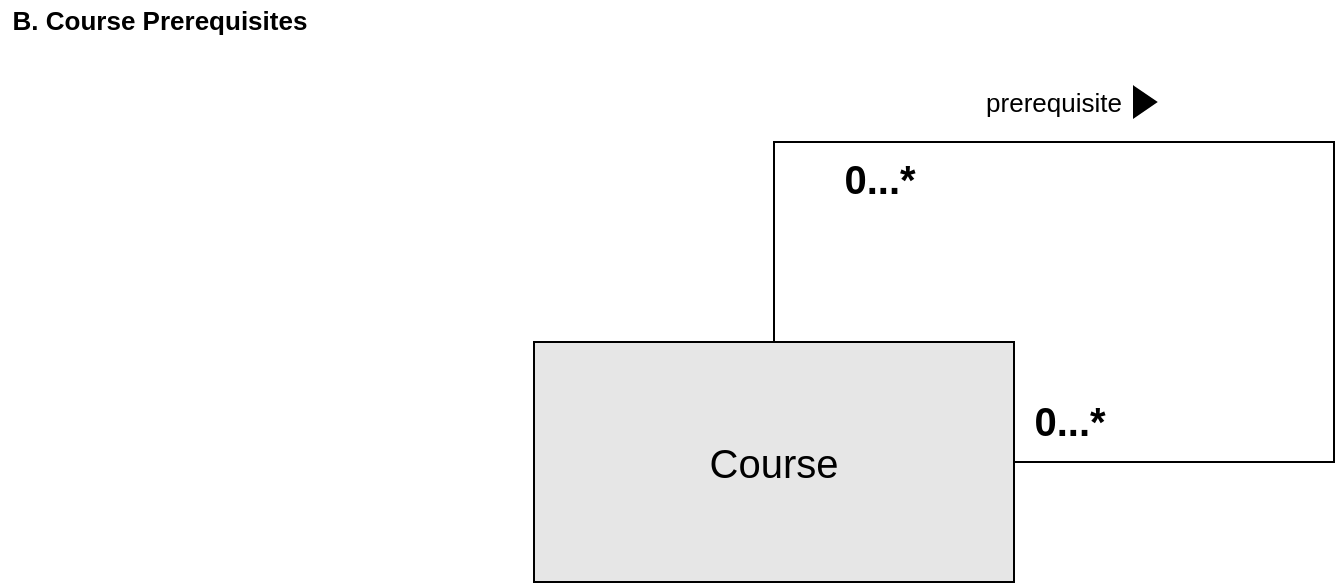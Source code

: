 <mxfile version="13.9.9" type="device"><diagram id="JDFwQ1HkhEHib9A4o5vy" name="Page-1"><mxGraphModel dx="768" dy="482" grid="1" gridSize="10" guides="1" tooltips="1" connect="1" arrows="1" fold="1" page="1" pageScale="1" pageWidth="1100" pageHeight="850" math="0" shadow="0"><root><mxCell id="0"/><mxCell id="1" parent="0"/><mxCell id="KBFvzVgOo0zxpID4qhDE-1" value="B. Course Prerequisites" style="text;html=1;strokeColor=none;fillColor=none;align=center;verticalAlign=middle;whiteSpace=wrap;rounded=0;fontSize=13;fontStyle=1" vertex="1" parent="1"><mxGeometry x="160" y="200" width="160" height="20" as="geometry"/></mxCell><mxCell id="KBFvzVgOo0zxpID4qhDE-2" value="Course" style="rounded=0;whiteSpace=wrap;html=1;fontSize=20;fillColor=#E6E6E6;" vertex="1" parent="1"><mxGeometry x="427" y="371" width="240" height="120" as="geometry"/></mxCell><mxCell id="KBFvzVgOo0zxpID4qhDE-3" value="" style="endArrow=none;html=1;strokeWidth=1;fontSize=13;exitX=0.5;exitY=0;exitDx=0;exitDy=0;entryX=1;entryY=0.5;entryDx=0;entryDy=0;rounded=0;" edge="1" parent="1" source="KBFvzVgOo0zxpID4qhDE-2" target="KBFvzVgOo0zxpID4qhDE-2"><mxGeometry width="50" height="50" relative="1" as="geometry"><mxPoint x="527" y="381" as="sourcePoint"/><mxPoint x="837" y="241" as="targetPoint"/><Array as="points"><mxPoint x="547" y="271"/><mxPoint x="827" y="271"/><mxPoint x="827" y="431"/></Array></mxGeometry></mxCell><mxCell id="KBFvzVgOo0zxpID4qhDE-4" value="prerequisite" style="text;html=1;strokeColor=none;fillColor=none;align=center;verticalAlign=middle;whiteSpace=wrap;rounded=0;fontSize=13;" vertex="1" parent="1"><mxGeometry x="667" y="241" width="40" height="20" as="geometry"/></mxCell><mxCell id="KBFvzVgOo0zxpID4qhDE-5" value="" style="triangle;whiteSpace=wrap;html=1;fontSize=13;fillColor=#000000;flipV=0;flipH=0;" vertex="1" parent="1"><mxGeometry x="727" y="243.5" width="11" height="15" as="geometry"/></mxCell><mxCell id="KBFvzVgOo0zxpID4qhDE-6" value="0...*" style="text;html=1;strokeColor=none;fillColor=none;align=center;verticalAlign=middle;whiteSpace=wrap;rounded=0;fontSize=20;fontStyle=1" vertex="1" parent="1"><mxGeometry x="580" y="279" width="40" height="20" as="geometry"/></mxCell><mxCell id="KBFvzVgOo0zxpID4qhDE-7" value="0...*" style="text;html=1;strokeColor=none;fillColor=none;align=center;verticalAlign=middle;whiteSpace=wrap;rounded=0;fontSize=20;fontStyle=1" vertex="1" parent="1"><mxGeometry x="674.5" y="400" width="40" height="20" as="geometry"/></mxCell></root></mxGraphModel></diagram></mxfile>